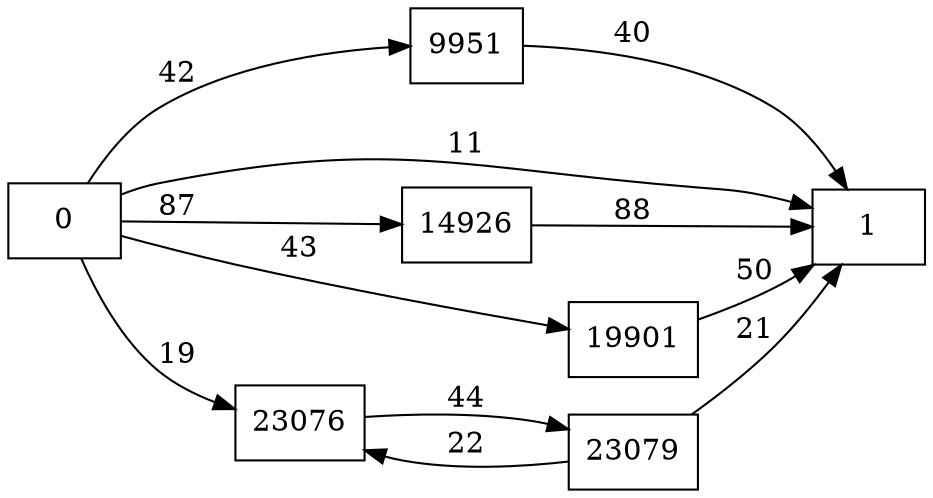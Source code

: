 digraph {
	graph [rankdir=LR]
	node [shape=rectangle]
	9951 -> 1 [label=40]
	14926 -> 1 [label=88]
	19901 -> 1 [label=50]
	23076 -> 23079 [label=44]
	23079 -> 23076 [label=22]
	23079 -> 1 [label=21]
	0 -> 1 [label=11]
	0 -> 9951 [label=42]
	0 -> 14926 [label=87]
	0 -> 19901 [label=43]
	0 -> 23076 [label=19]
}
